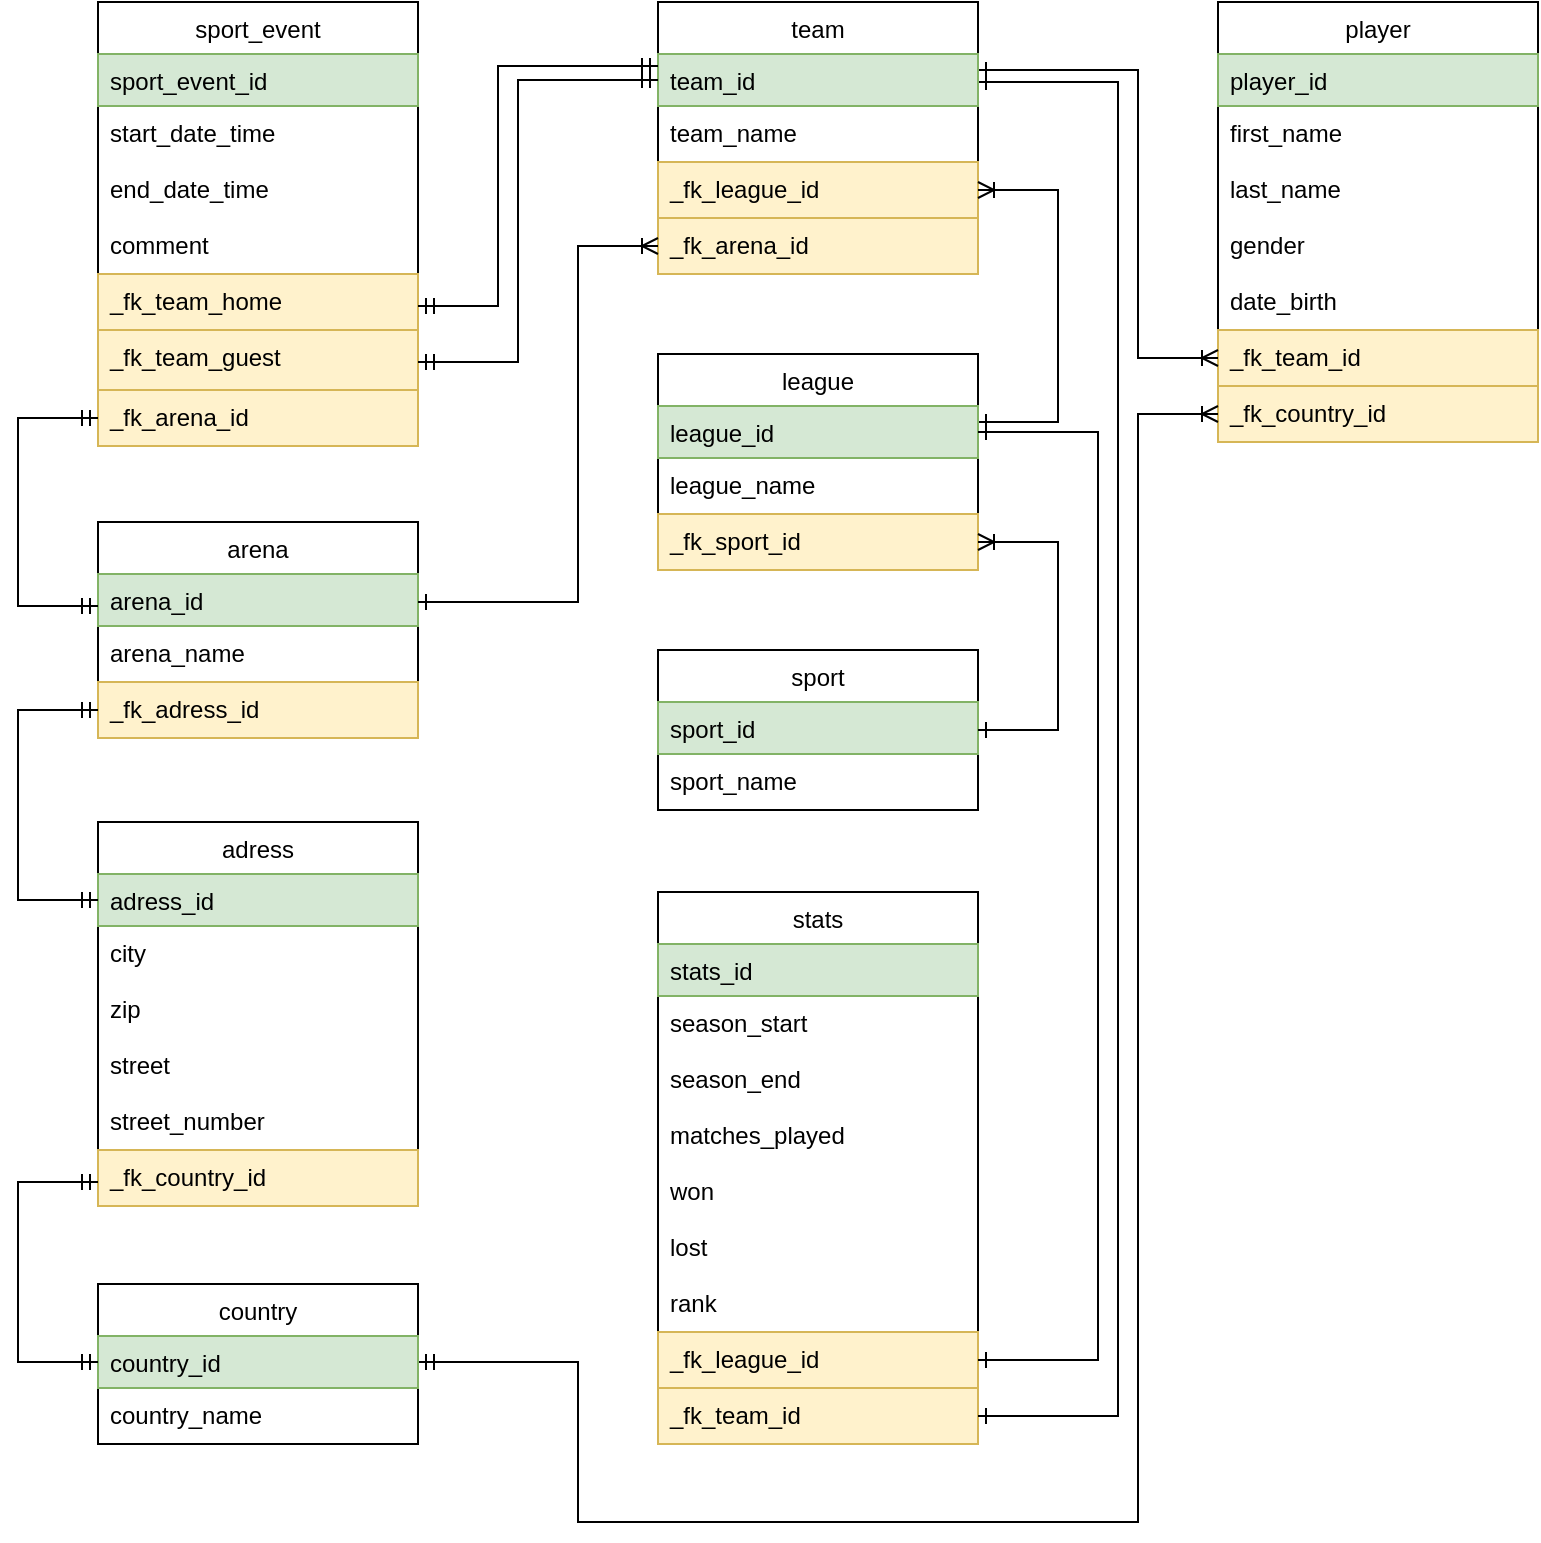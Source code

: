 <mxfile version="14.3.0" type="github"><diagram id="yVWPoasluQvPEeiIY3MF" name="Page-1"><mxGraphModel dx="1373" dy="31" grid="1" gridSize="10" guides="1" tooltips="1" connect="1" arrows="1" fold="1" page="1" pageScale="1" pageWidth="1169" pageHeight="827" math="0" shadow="0"><root><mxCell id="0"/><mxCell id="1" parent="0"/><mxCell id="QTRJP33zMCgUYMAzONUv-73" value="sport_event" style="swimlane;fontStyle=0;childLayout=stackLayout;horizontal=1;startSize=26;fillColor=none;horizontalStack=0;resizeParent=1;resizeParentMax=0;resizeLast=0;collapsible=1;marginBottom=0;" parent="1" vertex="1"><mxGeometry x="240" y="880" width="160" height="222" as="geometry"/></mxCell><mxCell id="QTRJP33zMCgUYMAzONUv-74" value="sport_event_id" style="text;strokeColor=#82b366;fillColor=#d5e8d4;align=left;verticalAlign=top;spacingLeft=4;spacingRight=4;overflow=hidden;rotatable=0;points=[[0,0.5],[1,0.5]];portConstraint=eastwest;" parent="QTRJP33zMCgUYMAzONUv-73" vertex="1"><mxGeometry y="26" width="160" height="26" as="geometry"/></mxCell><mxCell id="QTRJP33zMCgUYMAzONUv-75" value="start_date_time" style="text;strokeColor=none;fillColor=none;align=left;verticalAlign=top;spacingLeft=4;spacingRight=4;overflow=hidden;rotatable=0;points=[[0,0.5],[1,0.5]];portConstraint=eastwest;" parent="QTRJP33zMCgUYMAzONUv-73" vertex="1"><mxGeometry y="52" width="160" height="28" as="geometry"/></mxCell><mxCell id="QTRJP33zMCgUYMAzONUv-78" value="end_date_time" style="text;strokeColor=none;fillColor=none;align=left;verticalAlign=top;spacingLeft=4;spacingRight=4;overflow=hidden;rotatable=0;points=[[0,0.5],[1,0.5]];portConstraint=eastwest;" parent="QTRJP33zMCgUYMAzONUv-73" vertex="1"><mxGeometry y="80" width="160" height="28" as="geometry"/></mxCell><mxCell id="QTRJP33zMCgUYMAzONUv-79" value="comment" style="text;strokeColor=none;fillColor=none;align=left;verticalAlign=top;spacingLeft=4;spacingRight=4;overflow=hidden;rotatable=0;points=[[0,0.5],[1,0.5]];portConstraint=eastwest;" parent="QTRJP33zMCgUYMAzONUv-73" vertex="1"><mxGeometry y="108" width="160" height="28" as="geometry"/></mxCell><mxCell id="QTRJP33zMCgUYMAzONUv-308" value="_fk_team_home" style="text;strokeColor=#d6b656;fillColor=#fff2cc;align=left;verticalAlign=top;spacingLeft=4;spacingRight=4;overflow=hidden;rotatable=0;points=[[0,0.5],[1,0.5]];portConstraint=eastwest;" parent="QTRJP33zMCgUYMAzONUv-73" vertex="1"><mxGeometry y="136" width="160" height="28" as="geometry"/></mxCell><mxCell id="QTRJP33zMCgUYMAzONUv-227" value="_fk_team_guest" style="text;strokeColor=#d6b656;fillColor=#fff2cc;align=left;verticalAlign=top;spacingLeft=4;spacingRight=4;overflow=hidden;rotatable=0;points=[[0,0.5],[1,0.5]];portConstraint=eastwest;" parent="QTRJP33zMCgUYMAzONUv-73" vertex="1"><mxGeometry y="164" width="160" height="30" as="geometry"/></mxCell><mxCell id="QTRJP33zMCgUYMAzONUv-88" value="_fk_arena_id" style="text;strokeColor=#d6b656;fillColor=#fff2cc;align=left;verticalAlign=top;spacingLeft=4;spacingRight=4;overflow=hidden;rotatable=0;points=[[0,0.5],[1,0.5]];portConstraint=eastwest;" parent="QTRJP33zMCgUYMAzONUv-73" vertex="1"><mxGeometry y="194" width="160" height="28" as="geometry"/></mxCell><mxCell id="QTRJP33zMCgUYMAzONUv-80" value="arena" style="swimlane;fontStyle=0;childLayout=stackLayout;horizontal=1;startSize=26;fillColor=none;horizontalStack=0;resizeParent=1;resizeParentMax=0;resizeLast=0;collapsible=1;marginBottom=0;" parent="1" vertex="1"><mxGeometry x="240" y="1140" width="160" height="108" as="geometry"/></mxCell><mxCell id="QTRJP33zMCgUYMAzONUv-81" value="arena_id" style="text;strokeColor=#82b366;fillColor=#d5e8d4;align=left;verticalAlign=top;spacingLeft=4;spacingRight=4;overflow=hidden;rotatable=0;points=[[0,0.5],[1,0.5]];portConstraint=eastwest;" parent="QTRJP33zMCgUYMAzONUv-80" vertex="1"><mxGeometry y="26" width="160" height="26" as="geometry"/></mxCell><mxCell id="QTRJP33zMCgUYMAzONUv-82" value="arena_name" style="text;strokeColor=none;fillColor=none;align=left;verticalAlign=top;spacingLeft=4;spacingRight=4;overflow=hidden;rotatable=0;points=[[0,0.5],[1,0.5]];portConstraint=eastwest;" parent="QTRJP33zMCgUYMAzONUv-80" vertex="1"><mxGeometry y="52" width="160" height="28" as="geometry"/></mxCell><mxCell id="_b6UTojfU1vto88zyf_q-19" value="_fk_adress_id" style="text;strokeColor=#d6b656;fillColor=#fff2cc;align=left;verticalAlign=top;spacingLeft=4;spacingRight=4;overflow=hidden;rotatable=0;points=[[0,0.5],[1,0.5]];portConstraint=eastwest;" vertex="1" parent="QTRJP33zMCgUYMAzONUv-80"><mxGeometry y="80" width="160" height="28" as="geometry"/></mxCell><mxCell id="QTRJP33zMCgUYMAzONUv-89" value="stats" style="swimlane;fontStyle=0;childLayout=stackLayout;horizontal=1;startSize=26;fillColor=none;horizontalStack=0;resizeParent=1;resizeParentMax=0;resizeLast=0;collapsible=1;marginBottom=0;" parent="1" vertex="1"><mxGeometry x="520" y="1325" width="160" height="276" as="geometry"/></mxCell><mxCell id="QTRJP33zMCgUYMAzONUv-90" value="stats_id" style="text;strokeColor=#82b366;fillColor=#d5e8d4;align=left;verticalAlign=top;spacingLeft=4;spacingRight=4;overflow=hidden;rotatable=0;points=[[0,0.5],[1,0.5]];portConstraint=eastwest;" parent="QTRJP33zMCgUYMAzONUv-89" vertex="1"><mxGeometry y="26" width="160" height="26" as="geometry"/></mxCell><mxCell id="QTRJP33zMCgUYMAzONUv-91" value="season_start" style="text;strokeColor=none;fillColor=none;align=left;verticalAlign=top;spacingLeft=4;spacingRight=4;overflow=hidden;rotatable=0;points=[[0,0.5],[1,0.5]];portConstraint=eastwest;" parent="QTRJP33zMCgUYMAzONUv-89" vertex="1"><mxGeometry y="52" width="160" height="28" as="geometry"/></mxCell><mxCell id="QTRJP33zMCgUYMAzONUv-325" value="season_end" style="text;strokeColor=none;fillColor=none;align=left;verticalAlign=top;spacingLeft=4;spacingRight=4;overflow=hidden;rotatable=0;points=[[0,0.5],[1,0.5]];portConstraint=eastwest;" parent="QTRJP33zMCgUYMAzONUv-89" vertex="1"><mxGeometry y="80" width="160" height="28" as="geometry"/></mxCell><mxCell id="QTRJP33zMCgUYMAzONUv-92" value="matches_played" style="text;strokeColor=none;fillColor=none;align=left;verticalAlign=top;spacingLeft=4;spacingRight=4;overflow=hidden;rotatable=0;points=[[0,0.5],[1,0.5]];portConstraint=eastwest;" parent="QTRJP33zMCgUYMAzONUv-89" vertex="1"><mxGeometry y="108" width="160" height="28" as="geometry"/></mxCell><mxCell id="QTRJP33zMCgUYMAzONUv-93" value="won" style="text;strokeColor=none;fillColor=none;align=left;verticalAlign=top;spacingLeft=4;spacingRight=4;overflow=hidden;rotatable=0;points=[[0,0.5],[1,0.5]];portConstraint=eastwest;" parent="QTRJP33zMCgUYMAzONUv-89" vertex="1"><mxGeometry y="136" width="160" height="28" as="geometry"/></mxCell><mxCell id="QTRJP33zMCgUYMAzONUv-101" value="lost" style="text;strokeColor=none;fillColor=none;align=left;verticalAlign=top;spacingLeft=4;spacingRight=4;overflow=hidden;rotatable=0;points=[[0,0.5],[1,0.5]];portConstraint=eastwest;" parent="QTRJP33zMCgUYMAzONUv-89" vertex="1"><mxGeometry y="164" width="160" height="28" as="geometry"/></mxCell><mxCell id="QTRJP33zMCgUYMAzONUv-94" value="rank" style="text;strokeColor=none;fillColor=none;align=left;verticalAlign=top;spacingLeft=4;spacingRight=4;overflow=hidden;rotatable=0;points=[[0,0.5],[1,0.5]];portConstraint=eastwest;" parent="QTRJP33zMCgUYMAzONUv-89" vertex="1"><mxGeometry y="192" width="160" height="28" as="geometry"/></mxCell><mxCell id="QTRJP33zMCgUYMAzONUv-327" value="_fk_league_id" style="text;strokeColor=#d6b656;fillColor=#fff2cc;align=left;verticalAlign=top;spacingLeft=4;spacingRight=4;overflow=hidden;rotatable=0;points=[[0,0.5],[1,0.5]];portConstraint=eastwest;" parent="QTRJP33zMCgUYMAzONUv-89" vertex="1"><mxGeometry y="220" width="160" height="28" as="geometry"/></mxCell><mxCell id="QTRJP33zMCgUYMAzONUv-324" value="_fk_team_id" style="text;strokeColor=#d6b656;fillColor=#fff2cc;align=left;verticalAlign=top;spacingLeft=4;spacingRight=4;overflow=hidden;rotatable=0;points=[[0,0.5],[1,0.5]];portConstraint=eastwest;" parent="QTRJP33zMCgUYMAzONUv-89" vertex="1"><mxGeometry y="248" width="160" height="28" as="geometry"/></mxCell><mxCell id="QTRJP33zMCgUYMAzONUv-119" value="player" style="swimlane;fontStyle=0;childLayout=stackLayout;horizontal=1;startSize=26;fillColor=none;horizontalStack=0;resizeParent=1;resizeParentMax=0;resizeLast=0;collapsible=1;marginBottom=0;" parent="1" vertex="1"><mxGeometry x="800" y="880" width="160" height="220" as="geometry"/></mxCell><mxCell id="QTRJP33zMCgUYMAzONUv-120" value="player_id" style="text;strokeColor=#82b366;fillColor=#d5e8d4;align=left;verticalAlign=top;spacingLeft=4;spacingRight=4;overflow=hidden;rotatable=0;points=[[0,0.5],[1,0.5]];portConstraint=eastwest;" parent="QTRJP33zMCgUYMAzONUv-119" vertex="1"><mxGeometry y="26" width="160" height="26" as="geometry"/></mxCell><mxCell id="QTRJP33zMCgUYMAzONUv-121" value="first_name" style="text;strokeColor=none;fillColor=none;align=left;verticalAlign=top;spacingLeft=4;spacingRight=4;overflow=hidden;rotatable=0;points=[[0,0.5],[1,0.5]];portConstraint=eastwest;" parent="QTRJP33zMCgUYMAzONUv-119" vertex="1"><mxGeometry y="52" width="160" height="28" as="geometry"/></mxCell><mxCell id="QTRJP33zMCgUYMAzONUv-122" value="last_name" style="text;strokeColor=none;fillColor=none;align=left;verticalAlign=top;spacingLeft=4;spacingRight=4;overflow=hidden;rotatable=0;points=[[0,0.5],[1,0.5]];portConstraint=eastwest;" parent="QTRJP33zMCgUYMAzONUv-119" vertex="1"><mxGeometry y="80" width="160" height="28" as="geometry"/></mxCell><mxCell id="QTRJP33zMCgUYMAzONUv-124" value="gender" style="text;strokeColor=none;fillColor=none;align=left;verticalAlign=top;spacingLeft=4;spacingRight=4;overflow=hidden;rotatable=0;points=[[0,0.5],[1,0.5]];portConstraint=eastwest;" parent="QTRJP33zMCgUYMAzONUv-119" vertex="1"><mxGeometry y="108" width="160" height="28" as="geometry"/></mxCell><mxCell id="QTRJP33zMCgUYMAzONUv-123" value="date_birth" style="text;strokeColor=none;fillColor=none;align=left;verticalAlign=top;spacingLeft=4;spacingRight=4;overflow=hidden;rotatable=0;points=[[0,0.5],[1,0.5]];portConstraint=eastwest;" parent="QTRJP33zMCgUYMAzONUv-119" vertex="1"><mxGeometry y="136" width="160" height="28" as="geometry"/></mxCell><mxCell id="QTRJP33zMCgUYMAzONUv-142" value="_fk_team_id" style="text;strokeColor=#d6b656;fillColor=#fff2cc;align=left;verticalAlign=top;spacingLeft=4;spacingRight=4;overflow=hidden;rotatable=0;points=[[0,0.5],[1,0.5]];portConstraint=eastwest;" parent="QTRJP33zMCgUYMAzONUv-119" vertex="1"><mxGeometry y="164" width="160" height="28" as="geometry"/></mxCell><mxCell id="QTRJP33zMCgUYMAzONUv-306" value="_fk_country_id" style="text;strokeColor=#d6b656;fillColor=#fff2cc;align=left;verticalAlign=top;spacingLeft=4;spacingRight=4;overflow=hidden;rotatable=0;points=[[0,0.5],[1,0.5]];portConstraint=eastwest;" parent="QTRJP33zMCgUYMAzONUv-119" vertex="1"><mxGeometry y="192" width="160" height="28" as="geometry"/></mxCell><mxCell id="QTRJP33zMCgUYMAzONUv-255" style="edgeStyle=orthogonalEdgeStyle;rounded=0;orthogonalLoop=1;jettySize=auto;html=1;entryX=0;entryY=0.5;entryDx=0;entryDy=0;endArrow=ERoneToMany;endFill=0;startArrow=ERone;startFill=0;" parent="1" target="QTRJP33zMCgUYMAzONUv-142" edge="1"><mxGeometry relative="1" as="geometry"><mxPoint x="680" y="914" as="sourcePoint"/><Array as="points"><mxPoint x="760" y="914"/><mxPoint x="760" y="1058"/></Array></mxGeometry></mxCell><mxCell id="QTRJP33zMCgUYMAzONUv-326" style="edgeStyle=orthogonalEdgeStyle;rounded=0;orthogonalLoop=1;jettySize=auto;html=1;entryX=1;entryY=0.5;entryDx=0;entryDy=0;startArrow=ERone;startFill=0;endArrow=ERone;endFill=0;" parent="1" target="QTRJP33zMCgUYMAzONUv-324" edge="1"><mxGeometry relative="1" as="geometry"><mxPoint x="680" y="920" as="sourcePoint"/><Array as="points"><mxPoint x="750" y="920"/><mxPoint x="750" y="1587"/></Array></mxGeometry></mxCell><mxCell id="QTRJP33zMCgUYMAzONUv-127" value="team" style="swimlane;fontStyle=0;childLayout=stackLayout;horizontal=1;startSize=26;fillColor=none;horizontalStack=0;resizeParent=1;resizeParentMax=0;resizeLast=0;collapsible=1;marginBottom=0;" parent="1" vertex="1"><mxGeometry x="520" y="880" width="160" height="136" as="geometry"/></mxCell><mxCell id="QTRJP33zMCgUYMAzONUv-128" value="team_id" style="text;strokeColor=#82b366;fillColor=#d5e8d4;align=left;verticalAlign=top;spacingLeft=4;spacingRight=4;overflow=hidden;rotatable=0;points=[[0,0.5],[1,0.5]];portConstraint=eastwest;" parent="QTRJP33zMCgUYMAzONUv-127" vertex="1"><mxGeometry y="26" width="160" height="26" as="geometry"/></mxCell><mxCell id="QTRJP33zMCgUYMAzONUv-133" value="team_name" style="text;align=left;verticalAlign=top;spacingLeft=4;spacingRight=4;overflow=hidden;rotatable=0;points=[[0,0.5],[1,0.5]];portConstraint=eastwest;" parent="QTRJP33zMCgUYMAzONUv-127" vertex="1"><mxGeometry y="52" width="160" height="28" as="geometry"/></mxCell><mxCell id="QTRJP33zMCgUYMAzONUv-141" value="_fk_league_id" style="text;strokeColor=#d6b656;fillColor=#fff2cc;align=left;verticalAlign=top;spacingLeft=4;spacingRight=4;overflow=hidden;rotatable=0;points=[[0,0.5],[1,0.5]];portConstraint=eastwest;" parent="QTRJP33zMCgUYMAzONUv-127" vertex="1"><mxGeometry y="80" width="160" height="28" as="geometry"/></mxCell><mxCell id="QTRJP33zMCgUYMAzONUv-139" value="_fk_arena_id" style="text;strokeColor=#d6b656;fillColor=#fff2cc;align=left;verticalAlign=top;spacingLeft=4;spacingRight=4;overflow=hidden;rotatable=0;points=[[0,0.5],[1,0.5]];portConstraint=eastwest;" parent="QTRJP33zMCgUYMAzONUv-127" vertex="1"><mxGeometry y="108" width="160" height="28" as="geometry"/></mxCell><mxCell id="QTRJP33zMCgUYMAzONUv-254" style="edgeStyle=orthogonalEdgeStyle;rounded=0;orthogonalLoop=1;jettySize=auto;html=1;entryX=1;entryY=0.5;entryDx=0;entryDy=0;endArrow=ERoneToMany;endFill=0;startArrow=ERone;startFill=0;" parent="1" target="QTRJP33zMCgUYMAzONUv-141" edge="1"><mxGeometry relative="1" as="geometry"><mxPoint x="680" y="1090" as="sourcePoint"/><Array as="points"><mxPoint x="720" y="1090"/><mxPoint x="720" y="974"/></Array></mxGeometry></mxCell><mxCell id="QTRJP33zMCgUYMAzONUv-134" value="league" style="swimlane;fontStyle=0;childLayout=stackLayout;horizontal=1;startSize=26;fillColor=none;horizontalStack=0;resizeParent=1;resizeParentMax=0;resizeLast=0;collapsible=1;marginBottom=0;" parent="1" vertex="1"><mxGeometry x="520" y="1056" width="160" height="108" as="geometry"/></mxCell><mxCell id="QTRJP33zMCgUYMAzONUv-135" value="league_id" style="text;strokeColor=#82b366;fillColor=#d5e8d4;align=left;verticalAlign=top;spacingLeft=4;spacingRight=4;overflow=hidden;rotatable=0;points=[[0,0.5],[1,0.5]];portConstraint=eastwest;" parent="QTRJP33zMCgUYMAzONUv-134" vertex="1"><mxGeometry y="26" width="160" height="26" as="geometry"/></mxCell><mxCell id="QTRJP33zMCgUYMAzONUv-136" value="league_name" style="text;strokeColor=none;fillColor=none;align=left;verticalAlign=top;spacingLeft=4;spacingRight=4;overflow=hidden;rotatable=0;points=[[0,0.5],[1,0.5]];portConstraint=eastwest;" parent="QTRJP33zMCgUYMAzONUv-134" vertex="1"><mxGeometry y="52" width="160" height="28" as="geometry"/></mxCell><mxCell id="QTRJP33zMCgUYMAzONUv-302" value="_fk_sport_id" style="text;strokeColor=#d6b656;fillColor=#fff2cc;align=left;verticalAlign=top;spacingLeft=4;spacingRight=4;overflow=hidden;rotatable=0;points=[[0,0.5],[1,0.5]];portConstraint=eastwest;" parent="QTRJP33zMCgUYMAzONUv-134" vertex="1"><mxGeometry y="80" width="160" height="28" as="geometry"/></mxCell><mxCell id="QTRJP33zMCgUYMAzONUv-143" value="sport" style="swimlane;fontStyle=0;childLayout=stackLayout;horizontal=1;startSize=26;fillColor=none;horizontalStack=0;resizeParent=1;resizeParentMax=0;resizeLast=0;collapsible=1;marginBottom=0;" parent="1" vertex="1"><mxGeometry x="520" y="1204" width="160" height="80" as="geometry"/></mxCell><mxCell id="QTRJP33zMCgUYMAzONUv-144" value="sport_id" style="text;strokeColor=#82b366;fillColor=#d5e8d4;align=left;verticalAlign=top;spacingLeft=4;spacingRight=4;overflow=hidden;rotatable=0;points=[[0,0.5],[1,0.5]];portConstraint=eastwest;" parent="QTRJP33zMCgUYMAzONUv-143" vertex="1"><mxGeometry y="26" width="160" height="26" as="geometry"/></mxCell><mxCell id="QTRJP33zMCgUYMAzONUv-149" value="sport_name" style="text;align=left;verticalAlign=top;spacingLeft=4;spacingRight=4;overflow=hidden;rotatable=0;points=[[0,0.5],[1,0.5]];portConstraint=eastwest;" parent="QTRJP33zMCgUYMAzONUv-143" vertex="1"><mxGeometry y="52" width="160" height="28" as="geometry"/></mxCell><mxCell id="QTRJP33zMCgUYMAzONUv-248" style="edgeStyle=orthogonalEdgeStyle;rounded=0;orthogonalLoop=1;jettySize=auto;html=1;exitX=0;exitY=0.5;exitDx=0;exitDy=0;endArrow=ERmandOne;endFill=0;startArrow=ERmandOne;startFill=0;" parent="1" source="QTRJP33zMCgUYMAzONUv-128" edge="1"><mxGeometry relative="1" as="geometry"><mxPoint x="400" y="1060" as="targetPoint"/><Array as="points"><mxPoint x="450" y="919"/><mxPoint x="450" y="1060"/></Array></mxGeometry></mxCell><mxCell id="QTRJP33zMCgUYMAzONUv-249" style="edgeStyle=orthogonalEdgeStyle;rounded=0;orthogonalLoop=1;jettySize=auto;html=1;endArrow=ERmandOne;endFill=0;startArrow=ERmandOne;startFill=0;" parent="1" target="QTRJP33zMCgUYMAzONUv-308" edge="1"><mxGeometry relative="1" as="geometry"><mxPoint x="520" y="912" as="sourcePoint"/><mxPoint x="410" y="1031" as="targetPoint"/><Array as="points"><mxPoint x="440" y="912"/><mxPoint x="440" y="1032"/></Array></mxGeometry></mxCell><mxCell id="QTRJP33zMCgUYMAzONUv-256" style="edgeStyle=orthogonalEdgeStyle;rounded=0;orthogonalLoop=1;jettySize=auto;html=1;entryX=0;entryY=0.5;entryDx=0;entryDy=0;endArrow=ERmandOne;endFill=0;startArrow=ERmandOne;startFill=0;exitX=0;exitY=0.615;exitDx=0;exitDy=0;exitPerimeter=0;" parent="1" source="QTRJP33zMCgUYMAzONUv-81" target="QTRJP33zMCgUYMAzONUv-88" edge="1"><mxGeometry relative="1" as="geometry"><mxPoint x="210" y="1220" as="sourcePoint"/><Array as="points"><mxPoint x="200" y="1182"/><mxPoint x="200" y="1088"/></Array></mxGeometry></mxCell><mxCell id="QTRJP33zMCgUYMAzONUv-257" style="edgeStyle=orthogonalEdgeStyle;rounded=0;orthogonalLoop=1;jettySize=auto;html=1;endArrow=ERoneToMany;endFill=0;entryX=0;entryY=0.5;entryDx=0;entryDy=0;startArrow=ERone;startFill=0;" parent="1" target="QTRJP33zMCgUYMAzONUv-139" edge="1"><mxGeometry relative="1" as="geometry"><mxPoint x="400" y="1180" as="sourcePoint"/><mxPoint x="500" y="1002" as="targetPoint"/><Array as="points"><mxPoint x="400" y="1180"/><mxPoint x="480" y="1180"/><mxPoint x="480" y="1002"/></Array></mxGeometry></mxCell><mxCell id="QTRJP33zMCgUYMAzONUv-303" style="edgeStyle=orthogonalEdgeStyle;rounded=0;orthogonalLoop=1;jettySize=auto;html=1;exitX=1;exitY=0.5;exitDx=0;exitDy=0;entryX=1;entryY=0.5;entryDx=0;entryDy=0;startArrow=ERoneToMany;startFill=0;endArrow=ERone;endFill=0;" parent="1" source="QTRJP33zMCgUYMAzONUv-302" target="QTRJP33zMCgUYMAzONUv-143" edge="1"><mxGeometry relative="1" as="geometry"><Array as="points"><mxPoint x="720" y="1150"/><mxPoint x="720" y="1244"/></Array></mxGeometry></mxCell><mxCell id="QTRJP33zMCgUYMAzONUv-307" style="edgeStyle=orthogonalEdgeStyle;rounded=0;orthogonalLoop=1;jettySize=auto;html=1;entryX=0;entryY=0.5;entryDx=0;entryDy=0;startArrow=ERmandOne;startFill=0;endArrow=ERoneToMany;endFill=0;exitX=1;exitY=0.5;exitDx=0;exitDy=0;" parent="1" target="QTRJP33zMCgUYMAzONUv-306" edge="1" source="_b6UTojfU1vto88zyf_q-2"><mxGeometry relative="1" as="geometry"><mxPoint x="400" y="1180" as="sourcePoint"/><Array as="points"><mxPoint x="480" y="1560"/><mxPoint x="480" y="1640"/><mxPoint x="760" y="1640"/><mxPoint x="760" y="1086"/></Array></mxGeometry></mxCell><mxCell id="QTRJP33zMCgUYMAzONUv-328" style="edgeStyle=orthogonalEdgeStyle;rounded=0;orthogonalLoop=1;jettySize=auto;html=1;exitX=1;exitY=0.5;exitDx=0;exitDy=0;entryX=1;entryY=0.5;entryDx=0;entryDy=0;startArrow=ERone;startFill=0;endArrow=ERone;endFill=0;" parent="1" source="QTRJP33zMCgUYMAzONUv-135" target="QTRJP33zMCgUYMAzONUv-327" edge="1"><mxGeometry relative="1" as="geometry"><Array as="points"><mxPoint x="740" y="1095"/><mxPoint x="740" y="1559"/></Array></mxGeometry></mxCell><mxCell id="_b6UTojfU1vto88zyf_q-1" value="country" style="swimlane;fontStyle=0;childLayout=stackLayout;horizontal=1;startSize=26;fillColor=none;horizontalStack=0;resizeParent=1;resizeParentMax=0;resizeLast=0;collapsible=1;marginBottom=0;" vertex="1" parent="1"><mxGeometry x="240" y="1521" width="160" height="80" as="geometry"/></mxCell><mxCell id="_b6UTojfU1vto88zyf_q-2" value="country_id" style="text;strokeColor=#82b366;fillColor=#d5e8d4;align=left;verticalAlign=top;spacingLeft=4;spacingRight=4;overflow=hidden;rotatable=0;points=[[0,0.5],[1,0.5]];portConstraint=eastwest;" vertex="1" parent="_b6UTojfU1vto88zyf_q-1"><mxGeometry y="26" width="160" height="26" as="geometry"/></mxCell><mxCell id="_b6UTojfU1vto88zyf_q-3" value="country_name" style="text;strokeColor=none;fillColor=none;align=left;verticalAlign=top;spacingLeft=4;spacingRight=4;overflow=hidden;rotatable=0;points=[[0,0.5],[1,0.5]];portConstraint=eastwest;" vertex="1" parent="_b6UTojfU1vto88zyf_q-1"><mxGeometry y="52" width="160" height="28" as="geometry"/></mxCell><mxCell id="_b6UTojfU1vto88zyf_q-9" value="adress" style="swimlane;fontStyle=0;childLayout=stackLayout;horizontal=1;startSize=26;fillColor=none;horizontalStack=0;resizeParent=1;resizeParentMax=0;resizeLast=0;collapsible=1;marginBottom=0;" vertex="1" parent="1"><mxGeometry x="240" y="1290" width="160" height="192" as="geometry"/></mxCell><mxCell id="_b6UTojfU1vto88zyf_q-10" value="adress_id" style="text;strokeColor=#82b366;fillColor=#d5e8d4;align=left;verticalAlign=top;spacingLeft=4;spacingRight=4;overflow=hidden;rotatable=0;points=[[0,0.5],[1,0.5]];portConstraint=eastwest;" vertex="1" parent="_b6UTojfU1vto88zyf_q-9"><mxGeometry y="26" width="160" height="26" as="geometry"/></mxCell><mxCell id="_b6UTojfU1vto88zyf_q-13" value="city" style="text;strokeColor=none;fillColor=none;align=left;verticalAlign=top;spacingLeft=4;spacingRight=4;overflow=hidden;rotatable=0;points=[[0,0.5],[1,0.5]];portConstraint=eastwest;" vertex="1" parent="_b6UTojfU1vto88zyf_q-9"><mxGeometry y="52" width="160" height="28" as="geometry"/></mxCell><mxCell id="_b6UTojfU1vto88zyf_q-14" value="zip" style="text;strokeColor=none;fillColor=none;align=left;verticalAlign=top;spacingLeft=4;spacingRight=4;overflow=hidden;rotatable=0;points=[[0,0.5],[1,0.5]];portConstraint=eastwest;" vertex="1" parent="_b6UTojfU1vto88zyf_q-9"><mxGeometry y="80" width="160" height="28" as="geometry"/></mxCell><mxCell id="_b6UTojfU1vto88zyf_q-15" value="street" style="text;strokeColor=none;fillColor=none;align=left;verticalAlign=top;spacingLeft=4;spacingRight=4;overflow=hidden;rotatable=0;points=[[0,0.5],[1,0.5]];portConstraint=eastwest;" vertex="1" parent="_b6UTojfU1vto88zyf_q-9"><mxGeometry y="108" width="160" height="28" as="geometry"/></mxCell><mxCell id="_b6UTojfU1vto88zyf_q-16" value="street_number" style="text;strokeColor=none;fillColor=none;align=left;verticalAlign=top;spacingLeft=4;spacingRight=4;overflow=hidden;rotatable=0;points=[[0,0.5],[1,0.5]];portConstraint=eastwest;" vertex="1" parent="_b6UTojfU1vto88zyf_q-9"><mxGeometry y="136" width="160" height="28" as="geometry"/></mxCell><mxCell id="_b6UTojfU1vto88zyf_q-20" value="_fk_country_id" style="text;strokeColor=#d6b656;fillColor=#fff2cc;align=left;verticalAlign=top;spacingLeft=4;spacingRight=4;overflow=hidden;rotatable=0;points=[[0,0.5],[1,0.5]];portConstraint=eastwest;" vertex="1" parent="_b6UTojfU1vto88zyf_q-9"><mxGeometry y="164" width="160" height="28" as="geometry"/></mxCell><mxCell id="_b6UTojfU1vto88zyf_q-21" style="edgeStyle=orthogonalEdgeStyle;rounded=0;orthogonalLoop=1;jettySize=auto;html=1;endArrow=ERmandOne;endFill=0;startArrow=ERmandOne;startFill=0;" edge="1" parent="1" target="_b6UTojfU1vto88zyf_q-20"><mxGeometry relative="1" as="geometry"><mxPoint x="240" y="1560" as="sourcePoint"/><Array as="points"><mxPoint x="200" y="1560"/><mxPoint x="200" y="1470"/></Array><mxPoint x="240" y="1330" as="targetPoint"/></mxGeometry></mxCell><mxCell id="_b6UTojfU1vto88zyf_q-26" style="edgeStyle=orthogonalEdgeStyle;rounded=0;orthogonalLoop=1;jettySize=auto;html=1;exitX=0;exitY=0.5;exitDx=0;exitDy=0;entryX=0;entryY=0.5;entryDx=0;entryDy=0;startArrow=ERmandOne;startFill=0;endArrow=ERmandOne;endFill=0;" edge="1" parent="1" source="_b6UTojfU1vto88zyf_q-19" target="_b6UTojfU1vto88zyf_q-10"><mxGeometry relative="1" as="geometry"><Array as="points"><mxPoint x="200" y="1234"/><mxPoint x="200" y="1329"/></Array></mxGeometry></mxCell></root></mxGraphModel></diagram></mxfile>